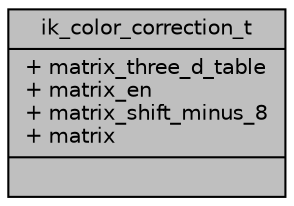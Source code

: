 digraph "ik_color_correction_t"
{
 // INTERACTIVE_SVG=YES
 // LATEX_PDF_SIZE
  bgcolor="transparent";
  edge [fontname="Helvetica",fontsize="10",labelfontname="Helvetica",labelfontsize="10"];
  node [fontname="Helvetica",fontsize="10",shape=record];
  Node1 [label="{ik_color_correction_t\n|+ matrix_three_d_table\l+ matrix_en\l+ matrix_shift_minus_8\l+ matrix\l|}",height=0.2,width=0.4,color="black", fillcolor="grey75", style="filled", fontcolor="black",tooltip=" "];
}
